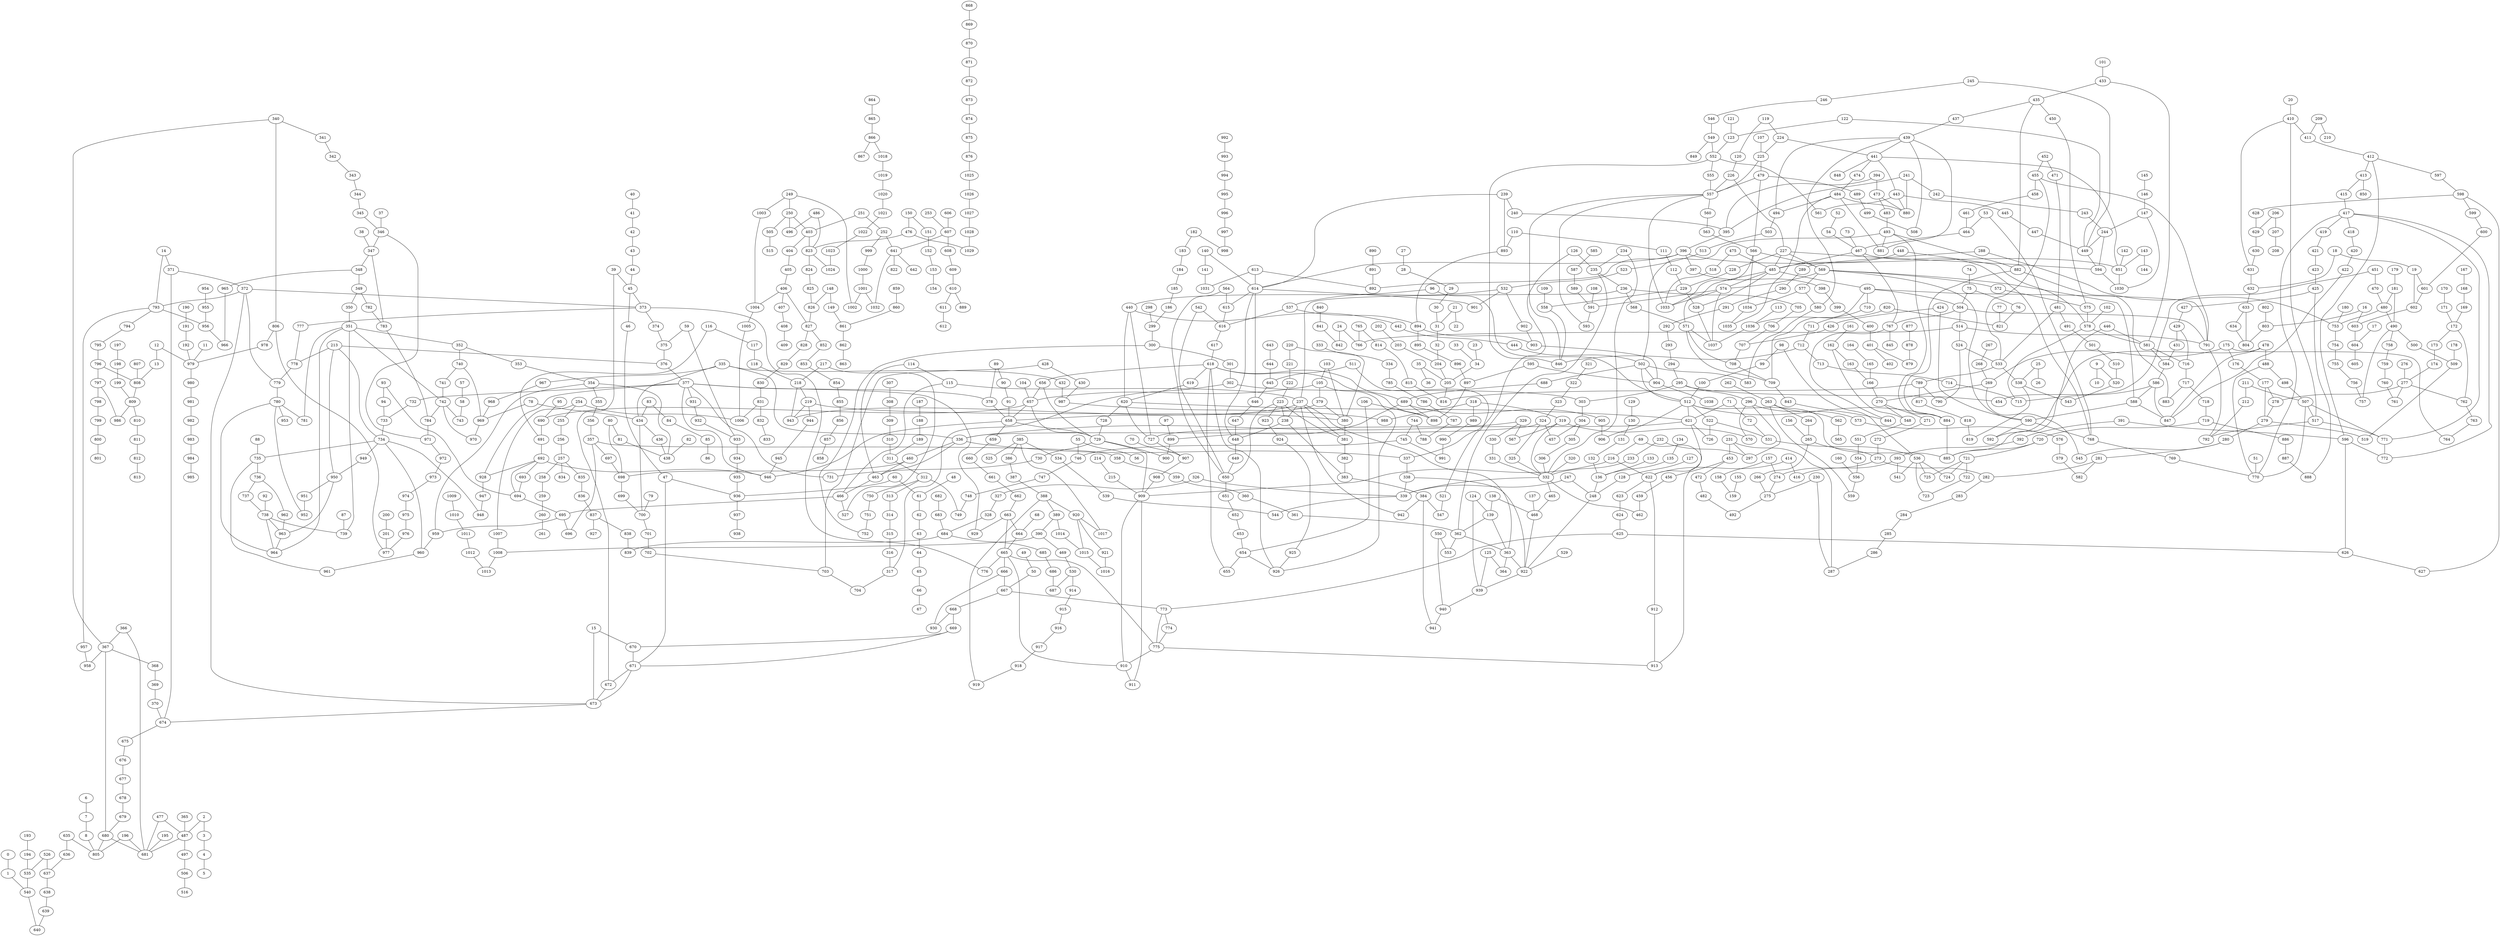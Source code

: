 graph g{
0 -- 1 [ weight="1"]
1 -- 540 [ weight="1"]
2 -- 487 [ weight="1"]
2 -- 3 [ weight="1"]
3 -- 4 [ weight="1"]
4 -- 5 [ weight="1"]
6 -- 7 [ weight="1"]
7 -- 8 [ weight="1"]
8 -- 805 [ weight="1"]
9 -- 520 [ weight="1"]
9 -- 10 [ weight="1"]
11 -- 979 [ weight="1"]
12 -- 979 [ weight="1"]
12 -- 13 [ weight="1"]
13 -- 808 [ weight="1"]
14 -- 371 [ weight="1"]
14 -- 793 [ weight="1"]
15 -- 670 [ weight="1"]
15 -- 673 [ weight="1"]
16 -- 603 [ weight="1"]
16 -- 803 [ weight="1"]
17 -- 604 [ weight="1"]
18 -- 632 [ weight="1"]
18 -- 19 [ weight="1"]
19 -- 601 [ weight="1"]
19 -- 602 [ weight="1"]
20 -- 410 [ weight="1"]
21 -- 31 [ weight="1"]
21 -- 22 [ weight="1"]
23 -- 34 [ weight="1"]
24 -- 766 [ weight="1"]
24 -- 842 [ weight="1"]
25 -- 538 [ weight="1"]
25 -- 26 [ weight="1"]
27 -- 28 [ weight="1"]
28 -- 29 [ weight="1"]
29 -- 30 [ weight="1"]
30 -- 31 [ weight="1"]
31 -- 32 [ weight="1"]
32 -- 204 [ weight="1"]
33 -- 34 [ weight="1"]
34 -- 205 [ weight="1"]
35 -- 205 [ weight="1"]
35 -- 36 [ weight="1"]
37 -- 346 [ weight="1"]
38 -- 347 [ weight="1"]
39 -- 672 [ weight="1"]
39 -- 45 [ weight="1"]
40 -- 41 [ weight="1"]
41 -- 42 [ weight="1"]
42 -- 43 [ weight="1"]
43 -- 44 [ weight="1"]
44 -- 45 [ weight="1"]
45 -- 373 [ weight="1"]
45 -- 46 [ weight="1"]
46 -- 47 [ weight="1"]
47 -- 671 [ weight="1"]
47 -- 936 [ weight="1"]
48 -- 61 [ weight="1"]
49 -- 50 [ weight="1"]
50 -- 667 [ weight="1"]
51 -- 770 [ weight="1"]
52 -- 54 [ weight="1"]
53 -- 464 [ weight="1"]
53 -- 768 [ weight="1"]
54 -- 467 [ weight="1"]
55 -- 746 [ weight="1"]
55 -- 56 [ weight="1"]
57 -- 58 [ weight="1"]
58 -- 743 [ weight="1"]
59 -- 375 [ weight="1"]
59 -- 933 [ weight="1"]
60 -- 936 [ weight="1"]
60 -- 61 [ weight="1"]
61 -- 62 [ weight="1"]
62 -- 63 [ weight="1"]
63 -- 64 [ weight="1"]
64 -- 65 [ weight="1"]
65 -- 66 [ weight="1"]
66 -- 67 [ weight="1"]
68 -- 664 [ weight="1"]
69 -- 913 [ weight="1"]
69 -- 216 [ weight="1"]
70 -- 907 [ weight="1"]
71 -- 621 [ weight="1"]
71 -- 72 [ weight="1"]
72 -- 531 [ weight="1"]
73 -- 467 [ weight="1"]
74 -- 75 [ weight="1"]
75 -- 504 [ weight="1"]
75 -- 76 [ weight="1"]
76 -- 821 [ weight="1"]
77 -- 821 [ weight="1"]
78 -- 969 [ weight="1"]
78 -- 434 [ weight="1"]
79 -- 700 [ weight="1"]
80 -- 698 [ weight="1"]
80 -- 81 [ weight="1"]
81 -- 438 [ weight="1"]
82 -- 438 [ weight="1"]
83 -- 434 [ weight="1"]
83 -- 84 [ weight="1"]
84 -- 85 [ weight="1"]
85 -- 86 [ weight="1"]
87 -- 739 [ weight="1"]
88 -- 735 [ weight="1"]
89 -- 378 [ weight="1"]
89 -- 90 [ weight="1"]
90 -- 91 [ weight="1"]
91 -- 658 [ weight="1"]
92 -- 738 [ weight="1"]
93 -- 694 [ weight="1"]
93 -- 94 [ weight="1"]
94 -- 733 [ weight="1"]
95 -- 690 [ weight="1"]
96 -- 512 [ weight="1"]
96 -- 440 [ weight="1"]
97 -- 899 [ weight="1"]
98 -- 536 [ weight="1"]
98 -- 99 [ weight="1"]
99 -- 100 [ weight="1"]
100 -- 512 [ weight="1"]
101 -- 433 [ weight="1"]
102 -- 578 [ weight="1"]
103 -- 380 [ weight="1"]
103 -- 105 [ weight="1"]
104 -- 657 [ weight="1"]
105 -- 657 [ weight="1"]
105 -- 379 [ weight="1"]
105 -- 926 [ weight="1"]
106 -- 654 [ weight="1"]
106 -- 898 [ weight="1"]
107 -- 225 [ weight="1"]
108 -- 591 [ weight="1"]
109 -- 558 [ weight="1"]
110 -- 893 [ weight="1"]
110 -- 111 [ weight="1"]
111 -- 112 [ weight="1"]
112 -- 229 [ weight="1"]
113 -- 1036 [ weight="1"]
114 -- 463 [ weight="1"]
114 -- 115 [ weight="1"]
115 -- 237 [ weight="1"]
115 -- 466 [ weight="1"]
116 -- 691 [ weight="1"]
116 -- 117 [ weight="1"]
117 -- 118 [ weight="1"]
118 -- 218 [ weight="1"]
119 -- 224 [ weight="1"]
119 -- 120 [ weight="1"]
120 -- 226 [ weight="1"]
121 -- 123 [ weight="1"]
122 -- 449 [ weight="1"]
122 -- 123 [ weight="1"]
123 -- 552 [ weight="1"]
124 -- 939 [ weight="1"]
124 -- 139 [ weight="1"]
125 -- 364 [ weight="1"]
125 -- 939 [ weight="1"]
126 -- 337 [ weight="1"]
126 -- 235 [ weight="1"]
127 -- 128 [ weight="1"]
128 -- 248 [ weight="1"]
129 -- 130 [ weight="1"]
130 -- 131 [ weight="1"]
131 -- 132 [ weight="1"]
132 -- 136 [ weight="1"]
133 -- 136 [ weight="1"]
134 -- 135 [ weight="1"]
135 -- 136 [ weight="1"]
136 -- 248 [ weight="1"]
137 -- 468 [ weight="1"]
138 -- 468 [ weight="1"]
138 -- 139 [ weight="1"]
139 -- 363 [ weight="1"]
139 -- 362 [ weight="1"]
140 -- 614 [ weight="1"]
140 -- 141 [ weight="1"]
141 -- 1031 [ weight="1"]
142 -- 851 [ weight="1"]
143 -- 851 [ weight="1"]
143 -- 144 [ weight="1"]
145 -- 146 [ weight="1"]
146 -- 147 [ weight="1"]
147 -- 244 [ weight="1"]
147 -- 1030 [ weight="1"]
148 -- 826 [ weight="1"]
148 -- 149 [ weight="1"]
149 -- 861 [ weight="1"]
150 -- 476 [ weight="1"]
150 -- 151 [ weight="1"]
151 -- 152 [ weight="1"]
152 -- 153 [ weight="1"]
153 -- 154 [ weight="1"]
155 -- 159 [ weight="1"]
156 -- 265 [ weight="1"]
157 -- 274 [ weight="1"]
157 -- 158 [ weight="1"]
158 -- 159 [ weight="1"]
160 -- 556 [ weight="1"]
161 -- 162 [ weight="1"]
162 -- 548 [ weight="1"]
162 -- 163 [ weight="1"]
163 -- 166 [ weight="1"]
164 -- 165 [ weight="1"]
165 -- 166 [ weight="1"]
166 -- 270 [ weight="1"]
167 -- 168 [ weight="1"]
168 -- 169 [ weight="1"]
169 -- 172 [ weight="1"]
170 -- 171 [ weight="1"]
171 -- 172 [ weight="1"]
172 -- 762 [ weight="1"]
172 -- 173 [ weight="1"]
173 -- 174 [ weight="1"]
174 -- 277 [ weight="1"]
175 -- 269 [ weight="1"]
175 -- 764 [ weight="1"]
175 -- 176 [ weight="1"]
176 -- 177 [ weight="1"]
177 -- 279 [ weight="1"]
177 -- 278 [ weight="1"]
178 -- 509 [ weight="1"]
179 -- 181 [ weight="1"]
180 -- 753 [ weight="1"]
181 -- 480 [ weight="1"]
181 -- 490 [ weight="1"]
182 -- 998 [ weight="1"]
182 -- 183 [ weight="1"]
183 -- 184 [ weight="1"]
184 -- 185 [ weight="1"]
185 -- 186 [ weight="1"]
186 -- 299 [ weight="1"]
187 -- 188 [ weight="1"]
188 -- 189 [ weight="1"]
189 -- 311 [ weight="1"]
190 -- 191 [ weight="1"]
191 -- 192 [ weight="1"]
192 -- 979 [ weight="1"]
193 -- 194 [ weight="1"]
194 -- 535 [ weight="1"]
195 -- 681 [ weight="1"]
196 -- 681 [ weight="1"]
196 -- 805 [ weight="1"]
197 -- 198 [ weight="1"]
198 -- 199 [ weight="1"]
199 -- 809 [ weight="1"]
200 -- 201 [ weight="1"]
201 -- 977 [ weight="1"]
202 -- 203 [ weight="1"]
203 -- 204 [ weight="1"]
204 -- 205 [ weight="1"]
205 -- 816 [ weight="1"]
206 -- 629 [ weight="1"]
206 -- 207 [ weight="1"]
207 -- 208 [ weight="1"]
209 -- 411 [ weight="1"]
209 -- 210 [ weight="1"]
211 -- 507 [ weight="1"]
211 -- 212 [ weight="1"]
212 -- 792 [ weight="1"]
213 -- 376 [ weight="1"]
213 -- 734 [ weight="1"]
213 -- 778 [ weight="1"]
213 -- 950 [ weight="1"]
214 -- 215 [ weight="1"]
215 -- 909 [ weight="1"]
216 -- 622 [ weight="1"]
216 -- 909 [ weight="1"]
217 -- 218 [ weight="1"]
217 -- 527 [ weight="1"]
218 -- 219 [ weight="1"]
218 -- 943 [ weight="1"]
219 -- 380 [ weight="1"]
219 -- 943 [ weight="1"]
219 -- 944 [ weight="1"]
220 -- 380 [ weight="1"]
220 -- 221 [ weight="1"]
221 -- 222 [ weight="1"]
222 -- 223 [ weight="1"]
223 -- 650 [ weight="1"]
223 -- 381 [ weight="1"]
223 -- 238 [ weight="1"]
223 -- 923 [ weight="1"]
224 -- 441 [ weight="1"]
224 -- 225 [ weight="1"]
225 -- 557 [ weight="1"]
225 -- 479 [ weight="1"]
226 -- 557 [ weight="1"]
226 -- 227 [ weight="1"]
227 -- 485 [ weight="1"]
227 -- 569 [ weight="1"]
227 -- 594 [ weight="1"]
227 -- 228 [ weight="1"]
228 -- 229 [ weight="1"]
229 -- 528 [ weight="1"]
229 -- 558 [ weight="1"]
230 -- 287 [ weight="1"]
230 -- 275 [ weight="1"]
231 -- 297 [ weight="1"]
231 -- 287 [ weight="1"]
231 -- 453 [ weight="1"]
232 -- 297 [ weight="1"]
232 -- 233 [ weight="1"]
233 -- 332 [ weight="1"]
234 -- 332 [ weight="1"]
234 -- 235 [ weight="1"]
235 -- 362 [ weight="1"]
235 -- 236 [ weight="1"]
236 -- 237 [ weight="1"]
236 -- 568 [ weight="1"]
236 -- 705 [ weight="1"]
237 -- 381 [ weight="1"]
237 -- 363 [ weight="1"]
237 -- 238 [ weight="1"]
237 -- 942 [ weight="1"]
237 -- 943 [ weight="1"]
238 -- 648 [ weight="1"]
238 -- 383 [ weight="1"]
239 -- 614 [ weight="1"]
239 -- 240 [ weight="1"]
239 -- 893 [ weight="1"]
240 -- 395 [ weight="1"]
241 -- 395 [ weight="1"]
241 -- 242 [ weight="1"]
241 -- 880 [ weight="1"]
242 -- 243 [ weight="1"]
243 -- 244 [ weight="1"]
244 -- 594 [ weight="1"]
244 -- 449 [ weight="1"]
245 -- 449 [ weight="1"]
245 -- 246 [ weight="1"]
246 -- 546 [ weight="1"]
247 -- 339 [ weight="1"]
247 -- 248 [ weight="1"]
248 -- 922 [ weight="1"]
249 -- 250 [ weight="1"]
249 -- 1002 [ weight="1"]
249 -- 1003 [ weight="1"]
250 -- 403 [ weight="1"]
250 -- 496 [ weight="1"]
250 -- 505 [ weight="1"]
251 -- 403 [ weight="1"]
251 -- 252 [ weight="1"]
252 -- 641 [ weight="1"]
252 -- 999 [ weight="1"]
253 -- 607 [ weight="1"]
254 -- 255 [ weight="1"]
254 -- 1006 [ weight="1"]
254 -- 1007 [ weight="1"]
255 -- 256 [ weight="1"]
256 -- 257 [ weight="1"]
257 -- 258 [ weight="1"]
257 -- 834 [ weight="1"]
257 -- 835 [ weight="1"]
258 -- 259 [ weight="1"]
259 -- 260 [ weight="1"]
260 -- 261 [ weight="1"]
262 -- 263 [ weight="1"]
263 -- 264 [ weight="1"]
263 -- 559 [ weight="1"]
263 -- 562 [ weight="1"]
264 -- 265 [ weight="1"]
265 -- 273 [ weight="1"]
265 -- 266 [ weight="1"]
266 -- 275 [ weight="1"]
267 -- 268 [ weight="1"]
268 -- 269 [ weight="1"]
269 -- 270 [ weight="1"]
269 -- 545 [ weight="1"]
270 -- 271 [ weight="1"]
270 -- 548 [ weight="1"]
271 -- 272 [ weight="1"]
272 -- 273 [ weight="1"]
273 -- 282 [ weight="1"]
273 -- 274 [ weight="1"]
274 -- 275 [ weight="1"]
275 -- 492 [ weight="1"]
276 -- 277 [ weight="1"]
277 -- 278 [ weight="1"]
277 -- 761 [ weight="1"]
277 -- 762 [ weight="1"]
278 -- 279 [ weight="1"]
279 -- 280 [ weight="1"]
279 -- 519 [ weight="1"]
280 -- 281 [ weight="1"]
280 -- 545 [ weight="1"]
281 -- 282 [ weight="1"]
281 -- 582 [ weight="1"]
282 -- 283 [ weight="1"]
283 -- 284 [ weight="1"]
284 -- 285 [ weight="1"]
285 -- 286 [ weight="1"]
286 -- 287 [ weight="1"]
288 -- 289 [ weight="1"]
288 -- 753 [ weight="1"]
289 -- 290 [ weight="1"]
290 -- 291 [ weight="1"]
291 -- 292 [ weight="1"]
292 -- 293 [ weight="1"]
293 -- 294 [ weight="1"]
294 -- 295 [ weight="1"]
295 -- 303 [ weight="1"]
295 -- 296 [ weight="1"]
295 -- 454 [ weight="1"]
296 -- 297 [ weight="1"]
296 -- 570 [ weight="1"]
296 -- 573 [ weight="1"]
298 -- 299 [ weight="1"]
299 -- 300 [ weight="1"]
300 -- 301 [ weight="1"]
300 -- 752 [ weight="1"]
301 -- 302 [ weight="1"]
302 -- 317 [ weight="1"]
302 -- 303 [ weight="1"]
303 -- 304 [ weight="1"]
304 -- 305 [ weight="1"]
304 -- 457 [ weight="1"]
305 -- 306 [ weight="1"]
306 -- 332 [ weight="1"]
307 -- 308 [ weight="1"]
308 -- 309 [ weight="1"]
309 -- 310 [ weight="1"]
310 -- 311 [ weight="1"]
311 -- 312 [ weight="1"]
312 -- 313 [ weight="1"]
312 -- 749 [ weight="1"]
312 -- 750 [ weight="1"]
313 -- 314 [ weight="1"]
314 -- 315 [ weight="1"]
315 -- 316 [ weight="1"]
316 -- 317 [ weight="1"]
317 -- 704 [ weight="1"]
318 -- 319 [ weight="1"]
318 -- 988 [ weight="1"]
318 -- 989 [ weight="1"]
319 -- 332 [ weight="1"]
319 -- 567 [ weight="1"]
319 -- 570 [ weight="1"]
320 -- 332 [ weight="1"]
321 -- 322 [ weight="1"]
322 -- 323 [ weight="1"]
323 -- 324 [ weight="1"]
324 -- 336 [ weight="1"]
324 -- 325 [ weight="1"]
324 -- 457 [ weight="1"]
325 -- 332 [ weight="1"]
326 -- 339 [ weight="1"]
326 -- 327 [ weight="1"]
327 -- 328 [ weight="1"]
328 -- 684 [ weight="1"]
329 -- 336 [ weight="1"]
329 -- 330 [ weight="1"]
329 -- 567 [ weight="1"]
330 -- 331 [ weight="1"]
331 -- 332 [ weight="1"]
332 -- 339 [ weight="1"]
332 -- 465 [ weight="1"]
332 -- 462 [ weight="1"]
333 -- 334 [ weight="1"]
334 -- 785 [ weight="1"]
335 -- 336 [ weight="1"]
335 -- 967 [ weight="1"]
335 -- 434 [ weight="1"]
335 -- 432 [ weight="1"]
336 -- 337 [ weight="1"]
336 -- 463 [ weight="1"]
336 -- 460 [ weight="1"]
337 -- 338 [ weight="1"]
338 -- 339 [ weight="1"]
338 -- 922 [ weight="1"]
339 -- 544 [ weight="1"]
340 -- 367 [ weight="1"]
340 -- 341 [ weight="1"]
340 -- 806 [ weight="1"]
341 -- 342 [ weight="1"]
342 -- 343 [ weight="1"]
343 -- 344 [ weight="1"]
344 -- 345 [ weight="1"]
345 -- 346 [ weight="1"]
346 -- 347 [ weight="1"]
346 -- 971 [ weight="1"]
347 -- 348 [ weight="1"]
347 -- 783 [ weight="1"]
348 -- 349 [ weight="1"]
348 -- 965 [ weight="1"]
349 -- 350 [ weight="1"]
349 -- 782 [ weight="1"]
350 -- 351 [ weight="1"]
351 -- 352 [ weight="1"]
351 -- 739 [ weight="1"]
351 -- 742 [ weight="1"]
351 -- 781 [ weight="1"]
351 -- 964 [ weight="1"]
352 -- 353 [ weight="1"]
352 -- 740 [ weight="1"]
353 -- 354 [ weight="1"]
354 -- 355 [ weight="1"]
354 -- 959 [ weight="1"]
354 -- 438 [ weight="1"]
355 -- 356 [ weight="1"]
356 -- 357 [ weight="1"]
357 -- 358 [ weight="1"]
357 -- 696 [ weight="1"]
357 -- 697 [ weight="1"]
358 -- 359 [ weight="1"]
359 -- 360 [ weight="1"]
360 -- 361 [ weight="1"]
361 -- 362 [ weight="1"]
362 -- 363 [ weight="1"]
362 -- 553 [ weight="1"]
363 -- 364 [ weight="1"]
363 -- 922 [ weight="1"]
365 -- 487 [ weight="1"]
366 -- 681 [ weight="1"]
366 -- 367 [ weight="1"]
367 -- 680 [ weight="1"]
367 -- 368 [ weight="1"]
367 -- 958 [ weight="1"]
368 -- 369 [ weight="1"]
369 -- 370 [ weight="1"]
370 -- 674 [ weight="1"]
371 -- 674 [ weight="1"]
371 -- 372 [ weight="1"]
372 -- 673 [ weight="1"]
372 -- 373 [ weight="1"]
372 -- 779 [ weight="1"]
372 -- 793 [ weight="1"]
373 -- 374 [ weight="1"]
373 -- 776 [ weight="1"]
373 -- 777 [ weight="1"]
374 -- 375 [ weight="1"]
375 -- 376 [ weight="1"]
376 -- 377 [ weight="1"]
377 -- 378 [ weight="1"]
377 -- 731 [ weight="1"]
377 -- 732 [ weight="1"]
377 -- 928 [ weight="1"]
377 -- 929 [ weight="1"]
377 -- 931 [ weight="1"]
377 -- 946 [ weight="1"]
378 -- 658 [ weight="1"]
379 -- 658 [ weight="1"]
379 -- 380 [ weight="1"]
380 -- 381 [ weight="1"]
381 -- 382 [ weight="1"]
382 -- 383 [ weight="1"]
383 -- 384 [ weight="1"]
384 -- 941 [ weight="1"]
384 -- 942 [ weight="1"]
384 -- 547 [ weight="1"]
385 -- 386 [ weight="1"]
385 -- 1017 [ weight="1"]
385 -- 525 [ weight="1"]
385 -- 534 [ weight="1"]
386 -- 387 [ weight="1"]
387 -- 388 [ weight="1"]
388 -- 389 [ weight="1"]
388 -- 919 [ weight="1"]
388 -- 920 [ weight="1"]
389 -- 390 [ weight="1"]
389 -- 1014 [ weight="1"]
390 -- 469 [ weight="1"]
390 -- 1008 [ weight="1"]
391 -- 392 [ weight="1"]
391 -- 596 [ weight="1"]
392 -- 393 [ weight="1"]
393 -- 541 [ weight="1"]
393 -- 416 [ weight="1"]
394 -- 395 [ weight="1"]
394 -- 473 [ weight="1"]
395 -- 396 [ weight="1"]
396 -- 397 [ weight="1"]
396 -- 614 [ weight="1"]
396 -- 851 [ weight="1"]
396 -- 892 [ weight="1"]
397 -- 398 [ weight="1"]
398 -- 399 [ weight="1"]
399 -- 400 [ weight="1"]
400 -- 401 [ weight="1"]
401 -- 402 [ weight="1"]
401 -- 879 [ weight="1"]
403 -- 404 [ weight="1"]
403 -- 823 [ weight="1"]
404 -- 405 [ weight="1"]
405 -- 406 [ weight="1"]
406 -- 407 [ weight="1"]
406 -- 827 [ weight="1"]
406 -- 1004 [ weight="1"]
407 -- 408 [ weight="1"]
408 -- 409 [ weight="1"]
410 -- 517 [ weight="1"]
410 -- 411 [ weight="1"]
410 -- 631 [ weight="1"]
411 -- 412 [ weight="1"]
412 -- 413 [ weight="1"]
412 -- 596 [ weight="1"]
412 -- 597 [ weight="1"]
413 -- 415 [ weight="1"]
413 -- 850 [ weight="1"]
414 -- 622 [ weight="1"]
414 -- 416 [ weight="1"]
415 -- 417 [ weight="1"]
417 -- 419 [ weight="1"]
417 -- 770 [ weight="1"]
417 -- 771 [ weight="1"]
417 -- 772 [ weight="1"]
417 -- 418 [ weight="1"]
418 -- 420 [ weight="1"]
419 -- 421 [ weight="1"]
420 -- 422 [ weight="1"]
421 -- 423 [ weight="1"]
422 -- 847 [ weight="1"]
423 -- 425 [ weight="1"]
424 -- 590 [ weight="1"]
424 -- 426 [ weight="1"]
425 -- 427 [ weight="1"]
425 -- 888 [ weight="1"]
426 -- 707 [ weight="1"]
427 -- 429 [ weight="1"]
428 -- 703 [ weight="1"]
428 -- 430 [ weight="1"]
429 -- 431 [ weight="1"]
429 -- 716 [ weight="1"]
430 -- 987 [ weight="1"]
431 -- 584 [ weight="1"]
432 -- 987 [ weight="1"]
433 -- 581 [ weight="1"]
433 -- 435 [ weight="1"]
434 -- 700 [ weight="1"]
434 -- 436 [ weight="1"]
435 -- 437 [ weight="1"]
435 -- 882 [ weight="1"]
435 -- 450 [ weight="1"]
436 -- 438 [ weight="1"]
437 -- 439 [ weight="1"]
439 -- 441 [ weight="1"]
439 -- 494 [ weight="1"]
439 -- 580 [ weight="1"]
439 -- 881 [ weight="1"]
439 -- 508 [ weight="1"]
440 -- 620 [ weight="1"]
440 -- 727 [ weight="1"]
440 -- 442 [ weight="1"]
441 -- 443 [ weight="1"]
441 -- 474 [ weight="1"]
441 -- 848 [ weight="1"]
441 -- 851 [ weight="1"]
442 -- 444 [ weight="1"]
443 -- 445 [ weight="1"]
443 -- 880 [ weight="1"]
443 -- 561 [ weight="1"]
444 -- 502 [ weight="1"]
445 -- 447 [ weight="1"]
446 -- 581 [ weight="1"]
446 -- 885 [ weight="1"]
447 -- 449 [ weight="1"]
448 -- 485 [ weight="1"]
448 -- 578 [ weight="1"]
449 -- 594 [ weight="1"]
450 -- 575 [ weight="1"]
451 -- 454 [ weight="1"]
451 -- 470 [ weight="1"]
452 -- 455 [ weight="1"]
452 -- 471 [ weight="1"]
453 -- 456 [ weight="1"]
453 -- 472 [ weight="1"]
455 -- 533 [ weight="1"]
455 -- 458 [ weight="1"]
455 -- 791 [ weight="1"]
456 -- 459 [ weight="1"]
458 -- 461 [ weight="1"]
459 -- 462 [ weight="1"]
460 -- 463 [ weight="1"]
460 -- 698 [ weight="1"]
461 -- 464 [ weight="1"]
463 -- 466 [ weight="1"]
464 -- 467 [ weight="1"]
465 -- 468 [ weight="1"]
466 -- 527 [ weight="1"]
466 -- 695 [ weight="1"]
467 -- 485 [ weight="1"]
467 -- 767 [ weight="1"]
467 -- 768 [ weight="1"]
468 -- 922 [ weight="1"]
469 -- 530 [ weight="1"]
470 -- 480 [ weight="1"]
471 -- 481 [ weight="1"]
472 -- 482 [ weight="1"]
473 -- 483 [ weight="1"]
473 -- 880 [ weight="1"]
474 -- 484 [ weight="1"]
475 -- 485 [ weight="1"]
475 -- 518 [ weight="1"]
476 -- 823 [ weight="1"]
476 -- 1029 [ weight="1"]
477 -- 681 [ weight="1"]
477 -- 487 [ weight="1"]
478 -- 592 [ weight="1"]
478 -- 488 [ weight="1"]
478 -- 847 [ weight="1"]
479 -- 557 [ weight="1"]
479 -- 566 [ weight="1"]
479 -- 489 [ weight="1"]
480 -- 490 [ weight="1"]
480 -- 753 [ weight="1"]
481 -- 533 [ weight="1"]
481 -- 491 [ weight="1"]
482 -- 492 [ weight="1"]
483 -- 493 [ weight="1"]
484 -- 494 [ weight="1"]
484 -- 880 [ weight="1"]
484 -- 881 [ weight="1"]
484 -- 1035 [ weight="1"]
485 -- 495 [ weight="1"]
485 -- 528 [ weight="1"]
485 -- 571 [ weight="1"]
485 -- 574 [ weight="1"]
486 -- 823 [ weight="1"]
486 -- 496 [ weight="1"]
487 -- 681 [ weight="1"]
487 -- 497 [ weight="1"]
488 -- 498 [ weight="1"]
488 -- 770 [ weight="1"]
489 -- 499 [ weight="1"]
490 -- 500 [ weight="1"]
490 -- 757 [ weight="1"]
490 -- 758 [ weight="1"]
491 -- 501 [ weight="1"]
493 -- 502 [ weight="1"]
493 -- 881 [ weight="1"]
493 -- 882 [ weight="1"]
493 -- 884 [ weight="1"]
494 -- 503 [ weight="1"]
495 -- 504 [ weight="1"]
495 -- 709 [ weight="1"]
495 -- 710 [ weight="1"]
495 -- 791 [ weight="1"]
497 -- 506 [ weight="1"]
498 -- 507 [ weight="1"]
499 -- 508 [ weight="1"]
500 -- 509 [ weight="1"]
501 -- 510 [ weight="1"]
502 -- 512 [ weight="1"]
502 -- 583 [ weight="1"]
502 -- 688 [ weight="1"]
502 -- 904 [ weight="1"]
503 -- 513 [ weight="1"]
504 -- 514 [ weight="1"]
504 -- 767 [ weight="1"]
504 -- 791 [ weight="1"]
505 -- 515 [ weight="1"]
506 -- 516 [ weight="1"]
507 -- 517 [ weight="1"]
507 -- 770 [ weight="1"]
507 -- 771 [ weight="1"]
509 -- 519 [ weight="1"]
510 -- 520 [ weight="1"]
511 -- 645 [ weight="1"]
511 -- 521 [ weight="1"]
512 -- 522 [ weight="1"]
512 -- 621 [ weight="1"]
512 -- 884 [ weight="1"]
512 -- 885 [ weight="1"]
512 -- 906 [ weight="1"]
513 -- 523 [ weight="1"]
514 -- 524 [ weight="1"]
514 -- 766 [ weight="1"]
514 -- 791 [ weight="1"]
517 -- 771 [ weight="1"]
517 -- 792 [ weight="1"]
518 -- 1033 [ weight="1"]
520 -- 543 [ weight="1"]
521 -- 547 [ weight="1"]
522 -- 531 [ weight="1"]
522 -- 726 [ weight="1"]
523 -- 532 [ weight="1"]
524 -- 533 [ weight="1"]
524 -- 790 [ weight="1"]
526 -- 637 [ weight="1"]
526 -- 535 [ weight="1"]
528 -- 1037 [ weight="1"]
529 -- 922 [ weight="1"]
530 -- 687 [ weight="1"]
530 -- 914 [ weight="1"]
531 -- 536 [ weight="1"]
532 -- 537 [ weight="1"]
532 -- 901 [ weight="1"]
532 -- 902 [ weight="1"]
533 -- 538 [ weight="1"]
533 -- 789 [ weight="1"]
534 -- 539 [ weight="1"]
535 -- 540 [ weight="1"]
536 -- 541 [ weight="1"]
536 -- 723 [ weight="1"]
536 -- 724 [ weight="1"]
536 -- 725 [ weight="1"]
537 -- 616 [ weight="1"]
537 -- 894 [ weight="1"]
538 -- 543 [ weight="1"]
538 -- 819 [ weight="1"]
539 -- 544 [ weight="1"]
540 -- 640 [ weight="1"]
542 -- 616 [ weight="1"]
542 -- 650 [ weight="1"]
546 -- 549 [ weight="1"]
548 -- 551 [ weight="1"]
549 -- 552 [ weight="1"]
549 -- 849 [ weight="1"]
550 -- 940 [ weight="1"]
550 -- 553 [ weight="1"]
551 -- 554 [ weight="1"]
552 -- 555 [ weight="1"]
552 -- 846 [ weight="1"]
552 -- 561 [ weight="1"]
554 -- 556 [ weight="1"]
555 -- 557 [ weight="1"]
556 -- 559 [ weight="1"]
557 -- 560 [ weight="1"]
557 -- 846 [ weight="1"]
557 -- 593 [ weight="1"]
557 -- 1033 [ weight="1"]
558 -- 846 [ weight="1"]
560 -- 563 [ weight="1"]
562 -- 565 [ weight="1"]
563 -- 566 [ weight="1"]
564 -- 615 [ weight="1"]
564 -- 650 [ weight="1"]
566 -- 569 [ weight="1"]
566 -- 1033 [ weight="1"]
566 -- 1034 [ weight="1"]
568 -- 571 [ weight="1"]
569 -- 572 [ weight="1"]
569 -- 588 [ weight="1"]
569 -- 590 [ weight="1"]
569 -- 574 [ weight="1"]
569 -- 577 [ weight="1"]
571 -- 708 [ weight="1"]
571 -- 709 [ weight="1"]
571 -- 1037 [ weight="1"]
572 -- 575 [ weight="1"]
573 -- 576 [ weight="1"]
574 -- 591 [ weight="1"]
574 -- 1033 [ weight="1"]
574 -- 1037 [ weight="1"]
575 -- 578 [ weight="1"]
576 -- 579 [ weight="1"]
577 -- 580 [ weight="1"]
577 -- 1034 [ weight="1"]
578 -- 581 [ weight="1"]
578 -- 715 [ weight="1"]
579 -- 582 [ weight="1"]
580 -- 583 [ weight="1"]
581 -- 584 [ weight="1"]
581 -- 716 [ weight="1"]
584 -- 586 [ weight="1"]
585 -- 587 [ weight="1"]
586 -- 588 [ weight="1"]
586 -- 715 [ weight="1"]
586 -- 847 [ weight="1"]
587 -- 589 [ weight="1"]
588 -- 590 [ weight="1"]
588 -- 847 [ weight="1"]
589 -- 591 [ weight="1"]
590 -- 592 [ weight="1"]
590 -- 768 [ weight="1"]
591 -- 593 [ weight="1"]
594 -- 1030 [ weight="1"]
595 -- 897 [ weight="1"]
595 -- 904 [ weight="1"]
596 -- 626 [ weight="1"]
596 -- 772 [ weight="1"]
597 -- 598 [ weight="1"]
598 -- 599 [ weight="1"]
598 -- 627 [ weight="1"]
598 -- 628 [ weight="1"]
599 -- 600 [ weight="1"]
600 -- 601 [ weight="1"]
601 -- 602 [ weight="1"]
602 -- 603 [ weight="1"]
603 -- 604 [ weight="1"]
604 -- 605 [ weight="1"]
606 -- 607 [ weight="1"]
607 -- 608 [ weight="1"]
607 -- 641 [ weight="1"]
608 -- 609 [ weight="1"]
609 -- 610 [ weight="1"]
610 -- 611 [ weight="1"]
610 -- 889 [ weight="1"]
611 -- 612 [ weight="1"]
613 -- 614 [ weight="1"]
613 -- 892 [ weight="1"]
613 -- 1031 [ weight="1"]
614 -- 615 [ weight="1"]
614 -- 646 [ weight="1"]
614 -- 648 [ weight="1"]
614 -- 901 [ weight="1"]
615 -- 616 [ weight="1"]
616 -- 617 [ weight="1"]
617 -- 618 [ weight="1"]
618 -- 619 [ weight="1"]
618 -- 655 [ weight="1"]
618 -- 656 [ weight="1"]
618 -- 689 [ weight="1"]
618 -- 898 [ weight="1"]
618 -- 926 [ weight="1"]
619 -- 620 [ weight="1"]
620 -- 621 [ weight="1"]
620 -- 727 [ weight="1"]
620 -- 728 [ weight="1"]
621 -- 622 [ weight="1"]
621 -- 726 [ weight="1"]
621 -- 727 [ weight="1"]
622 -- 623 [ weight="1"]
622 -- 912 [ weight="1"]
623 -- 624 [ weight="1"]
624 -- 625 [ weight="1"]
625 -- 626 [ weight="1"]
625 -- 773 [ weight="1"]
626 -- 627 [ weight="1"]
628 -- 629 [ weight="1"]
629 -- 630 [ weight="1"]
630 -- 631 [ weight="1"]
631 -- 632 [ weight="1"]
632 -- 633 [ weight="1"]
633 -- 634 [ weight="1"]
633 -- 804 [ weight="1"]
634 -- 804 [ weight="1"]
635 -- 636 [ weight="1"]
635 -- 805 [ weight="1"]
636 -- 637 [ weight="1"]
637 -- 638 [ weight="1"]
638 -- 639 [ weight="1"]
639 -- 640 [ weight="1"]
641 -- 642 [ weight="1"]
641 -- 822 [ weight="1"]
641 -- 1032 [ weight="1"]
643 -- 644 [ weight="1"]
644 -- 645 [ weight="1"]
645 -- 646 [ weight="1"]
646 -- 647 [ weight="1"]
647 -- 648 [ weight="1"]
648 -- 649 [ weight="1"]
649 -- 650 [ weight="1"]
650 -- 651 [ weight="1"]
651 -- 652 [ weight="1"]
652 -- 653 [ weight="1"]
653 -- 654 [ weight="1"]
654 -- 655 [ weight="1"]
654 -- 926 [ weight="1"]
656 -- 657 [ weight="1"]
656 -- 729 [ weight="1"]
657 -- 658 [ weight="1"]
657 -- 690 [ weight="1"]
657 -- 729 [ weight="1"]
658 -- 659 [ weight="1"]
658 -- 729 [ weight="1"]
658 -- 946 [ weight="1"]
659 -- 660 [ weight="1"]
660 -- 661 [ weight="1"]
661 -- 662 [ weight="1"]
662 -- 663 [ weight="1"]
663 -- 664 [ weight="1"]
663 -- 665 [ weight="1"]
663 -- 929 [ weight="1"]
664 -- 665 [ weight="1"]
665 -- 666 [ weight="1"]
665 -- 775 [ weight="1"]
665 -- 776 [ weight="1"]
665 -- 910 [ weight="1"]
666 -- 667 [ weight="1"]
666 -- 930 [ weight="1"]
667 -- 668 [ weight="1"]
667 -- 773 [ weight="1"]
668 -- 669 [ weight="1"]
668 -- 930 [ weight="1"]
669 -- 670 [ weight="1"]
669 -- 671 [ weight="1"]
670 -- 671 [ weight="1"]
671 -- 672 [ weight="1"]
671 -- 673 [ weight="1"]
672 -- 673 [ weight="1"]
673 -- 674 [ weight="1"]
674 -- 675 [ weight="1"]
675 -- 676 [ weight="1"]
676 -- 677 [ weight="1"]
677 -- 678 [ weight="1"]
678 -- 679 [ weight="1"]
679 -- 680 [ weight="1"]
680 -- 681 [ weight="1"]
680 -- 805 [ weight="1"]
682 -- 683 [ weight="1"]
683 -- 684 [ weight="1"]
684 -- 685 [ weight="1"]
684 -- 839 [ weight="1"]
685 -- 686 [ weight="1"]
686 -- 687 [ weight="1"]
688 -- 689 [ weight="1"]
689 -- 898 [ weight="1"]
689 -- 899 [ weight="1"]
689 -- 905 [ weight="1"]
690 -- 691 [ weight="1"]
691 -- 692 [ weight="1"]
692 -- 693 [ weight="1"]
692 -- 694 [ weight="1"]
692 -- 928 [ weight="1"]
692 -- 946 [ weight="1"]
693 -- 694 [ weight="1"]
694 -- 695 [ weight="1"]
695 -- 696 [ weight="1"]
695 -- 959 [ weight="1"]
697 -- 698 [ weight="1"]
698 -- 699 [ weight="1"]
699 -- 700 [ weight="1"]
700 -- 701 [ weight="1"]
701 -- 702 [ weight="1"]
702 -- 703 [ weight="1"]
703 -- 704 [ weight="1"]
705 -- 706 [ weight="1"]
706 -- 707 [ weight="1"]
707 -- 708 [ weight="1"]
708 -- 709 [ weight="1"]
709 -- 843 [ weight="1"]
710 -- 711 [ weight="1"]
711 -- 712 [ weight="1"]
712 -- 713 [ weight="1"]
712 -- 846 [ weight="1"]
713 -- 714 [ weight="1"]
714 -- 715 [ weight="1"]
716 -- 717 [ weight="1"]
717 -- 718 [ weight="1"]
717 -- 883 [ weight="1"]
718 -- 719 [ weight="1"]
719 -- 720 [ weight="1"]
719 -- 886 [ weight="1"]
720 -- 721 [ weight="1"]
720 -- 885 [ weight="1"]
721 -- 722 [ weight="1"]
721 -- 724 [ weight="1"]
721 -- 725 [ weight="1"]
722 -- 723 [ weight="1"]
727 -- 907 [ weight="1"]
728 -- 729 [ weight="1"]
729 -- 730 [ weight="1"]
729 -- 900 [ weight="1"]
729 -- 909 [ weight="1"]
730 -- 731 [ weight="1"]
732 -- 733 [ weight="1"]
733 -- 734 [ weight="1"]
734 -- 735 [ weight="1"]
734 -- 948 [ weight="1"]
734 -- 949 [ weight="1"]
734 -- 960 [ weight="1"]
735 -- 736 [ weight="1"]
735 -- 961 [ weight="1"]
736 -- 737 [ weight="1"]
736 -- 962 [ weight="1"]
737 -- 738 [ weight="1"]
738 -- 739 [ weight="1"]
738 -- 963 [ weight="1"]
738 -- 964 [ weight="1"]
740 -- 741 [ weight="1"]
740 -- 969 [ weight="1"]
741 -- 742 [ weight="1"]
742 -- 743 [ weight="1"]
742 -- 784 [ weight="1"]
742 -- 970 [ weight="1"]
744 -- 745 [ weight="1"]
744 -- 788 [ weight="1"]
745 -- 746 [ weight="1"]
745 -- 991 [ weight="1"]
746 -- 747 [ weight="1"]
747 -- 748 [ weight="1"]
748 -- 749 [ weight="1"]
750 -- 751 [ weight="1"]
751 -- 752 [ weight="1"]
753 -- 754 [ weight="1"]
754 -- 755 [ weight="1"]
755 -- 756 [ weight="1"]
756 -- 757 [ weight="1"]
758 -- 759 [ weight="1"]
759 -- 760 [ weight="1"]
760 -- 761 [ weight="1"]
762 -- 763 [ weight="1"]
763 -- 764 [ weight="1"]
765 -- 766 [ weight="1"]
765 -- 814 [ weight="1"]
767 -- 844 [ weight="1"]
767 -- 845 [ weight="1"]
768 -- 769 [ weight="1"]
769 -- 770 [ weight="1"]
771 -- 772 [ weight="1"]
773 -- 774 [ weight="1"]
773 -- 775 [ weight="1"]
774 -- 775 [ weight="1"]
775 -- 910 [ weight="1"]
775 -- 913 [ weight="1"]
777 -- 778 [ weight="1"]
778 -- 779 [ weight="1"]
779 -- 780 [ weight="1"]
780 -- 781 [ weight="1"]
780 -- 952 [ weight="1"]
780 -- 953 [ weight="1"]
780 -- 964 [ weight="1"]
782 -- 783 [ weight="1"]
783 -- 784 [ weight="1"]
784 -- 971 [ weight="1"]
785 -- 786 [ weight="1"]
786 -- 787 [ weight="1"]
787 -- 788 [ weight="1"]
789 -- 790 [ weight="1"]
789 -- 816 [ weight="1"]
789 -- 817 [ weight="1"]
791 -- 792 [ weight="1"]
793 -- 794 [ weight="1"]
793 -- 956 [ weight="1"]
793 -- 957 [ weight="1"]
794 -- 795 [ weight="1"]
795 -- 796 [ weight="1"]
796 -- 797 [ weight="1"]
796 -- 808 [ weight="1"]
797 -- 798 [ weight="1"]
797 -- 986 [ weight="1"]
798 -- 799 [ weight="1"]
799 -- 800 [ weight="1"]
800 -- 801 [ weight="1"]
802 -- 803 [ weight="1"]
803 -- 804 [ weight="1"]
806 -- 977 [ weight="1"]
806 -- 978 [ weight="1"]
807 -- 808 [ weight="1"]
808 -- 809 [ weight="1"]
809 -- 810 [ weight="1"]
809 -- 986 [ weight="1"]
810 -- 811 [ weight="1"]
811 -- 812 [ weight="1"]
812 -- 813 [ weight="1"]
814 -- 815 [ weight="1"]
815 -- 816 [ weight="1"]
817 -- 818 [ weight="1"]
818 -- 819 [ weight="1"]
820 -- 821 [ weight="1"]
820 -- 1036 [ weight="1"]
823 -- 824 [ weight="1"]
823 -- 1024 [ weight="1"]
824 -- 825 [ weight="1"]
825 -- 826 [ weight="1"]
826 -- 827 [ weight="1"]
827 -- 828 [ weight="1"]
827 -- 852 [ weight="1"]
828 -- 829 [ weight="1"]
829 -- 830 [ weight="1"]
830 -- 831 [ weight="1"]
831 -- 832 [ weight="1"]
831 -- 1006 [ weight="1"]
832 -- 833 [ weight="1"]
835 -- 836 [ weight="1"]
836 -- 837 [ weight="1"]
837 -- 838 [ weight="1"]
837 -- 927 [ weight="1"]
838 -- 839 [ weight="1"]
840 -- 841 [ weight="1"]
841 -- 842 [ weight="1"]
843 -- 844 [ weight="1"]
851 -- 1030 [ weight="1"]
852 -- 853 [ weight="1"]
853 -- 854 [ weight="1"]
854 -- 855 [ weight="1"]
855 -- 856 [ weight="1"]
856 -- 857 [ weight="1"]
857 -- 858 [ weight="1"]
859 -- 860 [ weight="1"]
860 -- 861 [ weight="1"]
861 -- 862 [ weight="1"]
862 -- 863 [ weight="1"]
864 -- 865 [ weight="1"]
865 -- 866 [ weight="1"]
866 -- 867 [ weight="1"]
866 -- 1018 [ weight="1"]
868 -- 869 [ weight="1"]
869 -- 870 [ weight="1"]
870 -- 871 [ weight="1"]
871 -- 872 [ weight="1"]
872 -- 873 [ weight="1"]
873 -- 874 [ weight="1"]
874 -- 875 [ weight="1"]
875 -- 876 [ weight="1"]
876 -- 1025 [ weight="1"]
877 -- 878 [ weight="1"]
878 -- 879 [ weight="1"]
882 -- 883 [ weight="1"]
882 -- 884 [ weight="1"]
884 -- 885 [ weight="1"]
886 -- 887 [ weight="1"]
887 -- 888 [ weight="1"]
890 -- 891 [ weight="1"]
891 -- 892 [ weight="1"]
893 -- 894 [ weight="1"]
894 -- 895 [ weight="1"]
894 -- 903 [ weight="1"]
895 -- 896 [ weight="1"]
896 -- 897 [ weight="1"]
897 -- 898 [ weight="1"]
899 -- 900 [ weight="1"]
902 -- 903 [ weight="1"]
903 -- 904 [ weight="1"]
904 -- 1038 [ weight="1"]
905 -- 906 [ weight="1"]
907 -- 908 [ weight="1"]
908 -- 909 [ weight="1"]
909 -- 910 [ weight="1"]
909 -- 911 [ weight="1"]
910 -- 911 [ weight="1"]
912 -- 913 [ weight="1"]
914 -- 915 [ weight="1"]
915 -- 916 [ weight="1"]
916 -- 917 [ weight="1"]
917 -- 918 [ weight="1"]
918 -- 919 [ weight="1"]
920 -- 921 [ weight="1"]
920 -- 1015 [ weight="1"]
920 -- 1017 [ weight="1"]
921 -- 1016 [ weight="1"]
922 -- 939 [ weight="1"]
923 -- 924 [ weight="1"]
924 -- 925 [ weight="1"]
925 -- 926 [ weight="1"]
928 -- 947 [ weight="1"]
931 -- 932 [ weight="1"]
932 -- 933 [ weight="1"]
933 -- 934 [ weight="1"]
934 -- 935 [ weight="1"]
935 -- 936 [ weight="1"]
936 -- 937 [ weight="1"]
937 -- 938 [ weight="1"]
939 -- 940 [ weight="1"]
940 -- 941 [ weight="1"]
944 -- 945 [ weight="1"]
945 -- 946 [ weight="1"]
947 -- 948 [ weight="1"]
949 -- 950 [ weight="1"]
950 -- 951 [ weight="1"]
950 -- 963 [ weight="1"]
951 -- 952 [ weight="1"]
954 -- 955 [ weight="1"]
955 -- 956 [ weight="1"]
956 -- 966 [ weight="1"]
957 -- 958 [ weight="1"]
959 -- 960 [ weight="1"]
960 -- 961 [ weight="1"]
962 -- 963 [ weight="1"]
963 -- 964 [ weight="1"]
965 -- 966 [ weight="1"]
967 -- 968 [ weight="1"]
968 -- 969 [ weight="1"]
969 -- 970 [ weight="1"]
971 -- 972 [ weight="1"]
972 -- 973 [ weight="1"]
973 -- 974 [ weight="1"]
974 -- 975 [ weight="1"]
975 -- 976 [ weight="1"]
976 -- 977 [ weight="1"]
978 -- 979 [ weight="1"]
979 -- 980 [ weight="1"]
980 -- 981 [ weight="1"]
981 -- 982 [ weight="1"]
982 -- 983 [ weight="1"]
983 -- 984 [ weight="1"]
984 -- 985 [ weight="1"]
987 -- 988 [ weight="1"]
989 -- 990 [ weight="1"]
990 -- 991 [ weight="1"]
992 -- 993 [ weight="1"]
993 -- 994 [ weight="1"]
994 -- 995 [ weight="1"]
995 -- 996 [ weight="1"]
996 -- 997 [ weight="1"]
997 -- 998 [ weight="1"]
999 -- 1000 [ weight="1"]
1000 -- 1001 [ weight="1"]
1001 -- 1002 [ weight="1"]
1001 -- 1032 [ weight="1"]
1003 -- 1004 [ weight="1"]
1004 -- 1005 [ weight="1"]
1005 -- 1006 [ weight="1"]
1007 -- 1008 [ weight="1"]
1008 -- 1013 [ weight="1"]
1009 -- 1010 [ weight="1"]
1010 -- 1011 [ weight="1"]
1011 -- 1012 [ weight="1"]
1012 -- 1013 [ weight="1"]
1014 -- 1015 [ weight="1"]
1015 -- 1016 [ weight="1"]
1018 -- 1019 [ weight="1"]
1019 -- 1020 [ weight="1"]
1020 -- 1021 [ weight="1"]
1021 -- 1022 [ weight="1"]
1022 -- 1023 [ weight="1"]
1023 -- 1024 [ weight="1"]
1025 -- 1026 [ weight="1"]
1026 -- 1027 [ weight="1"]
1027 -- 1028 [ weight="1"]
1028 -- 1029 [ weight="1"]
1034 -- 1035 [ weight="1"]
1036 -- 1037 [ weight="1"]
}
